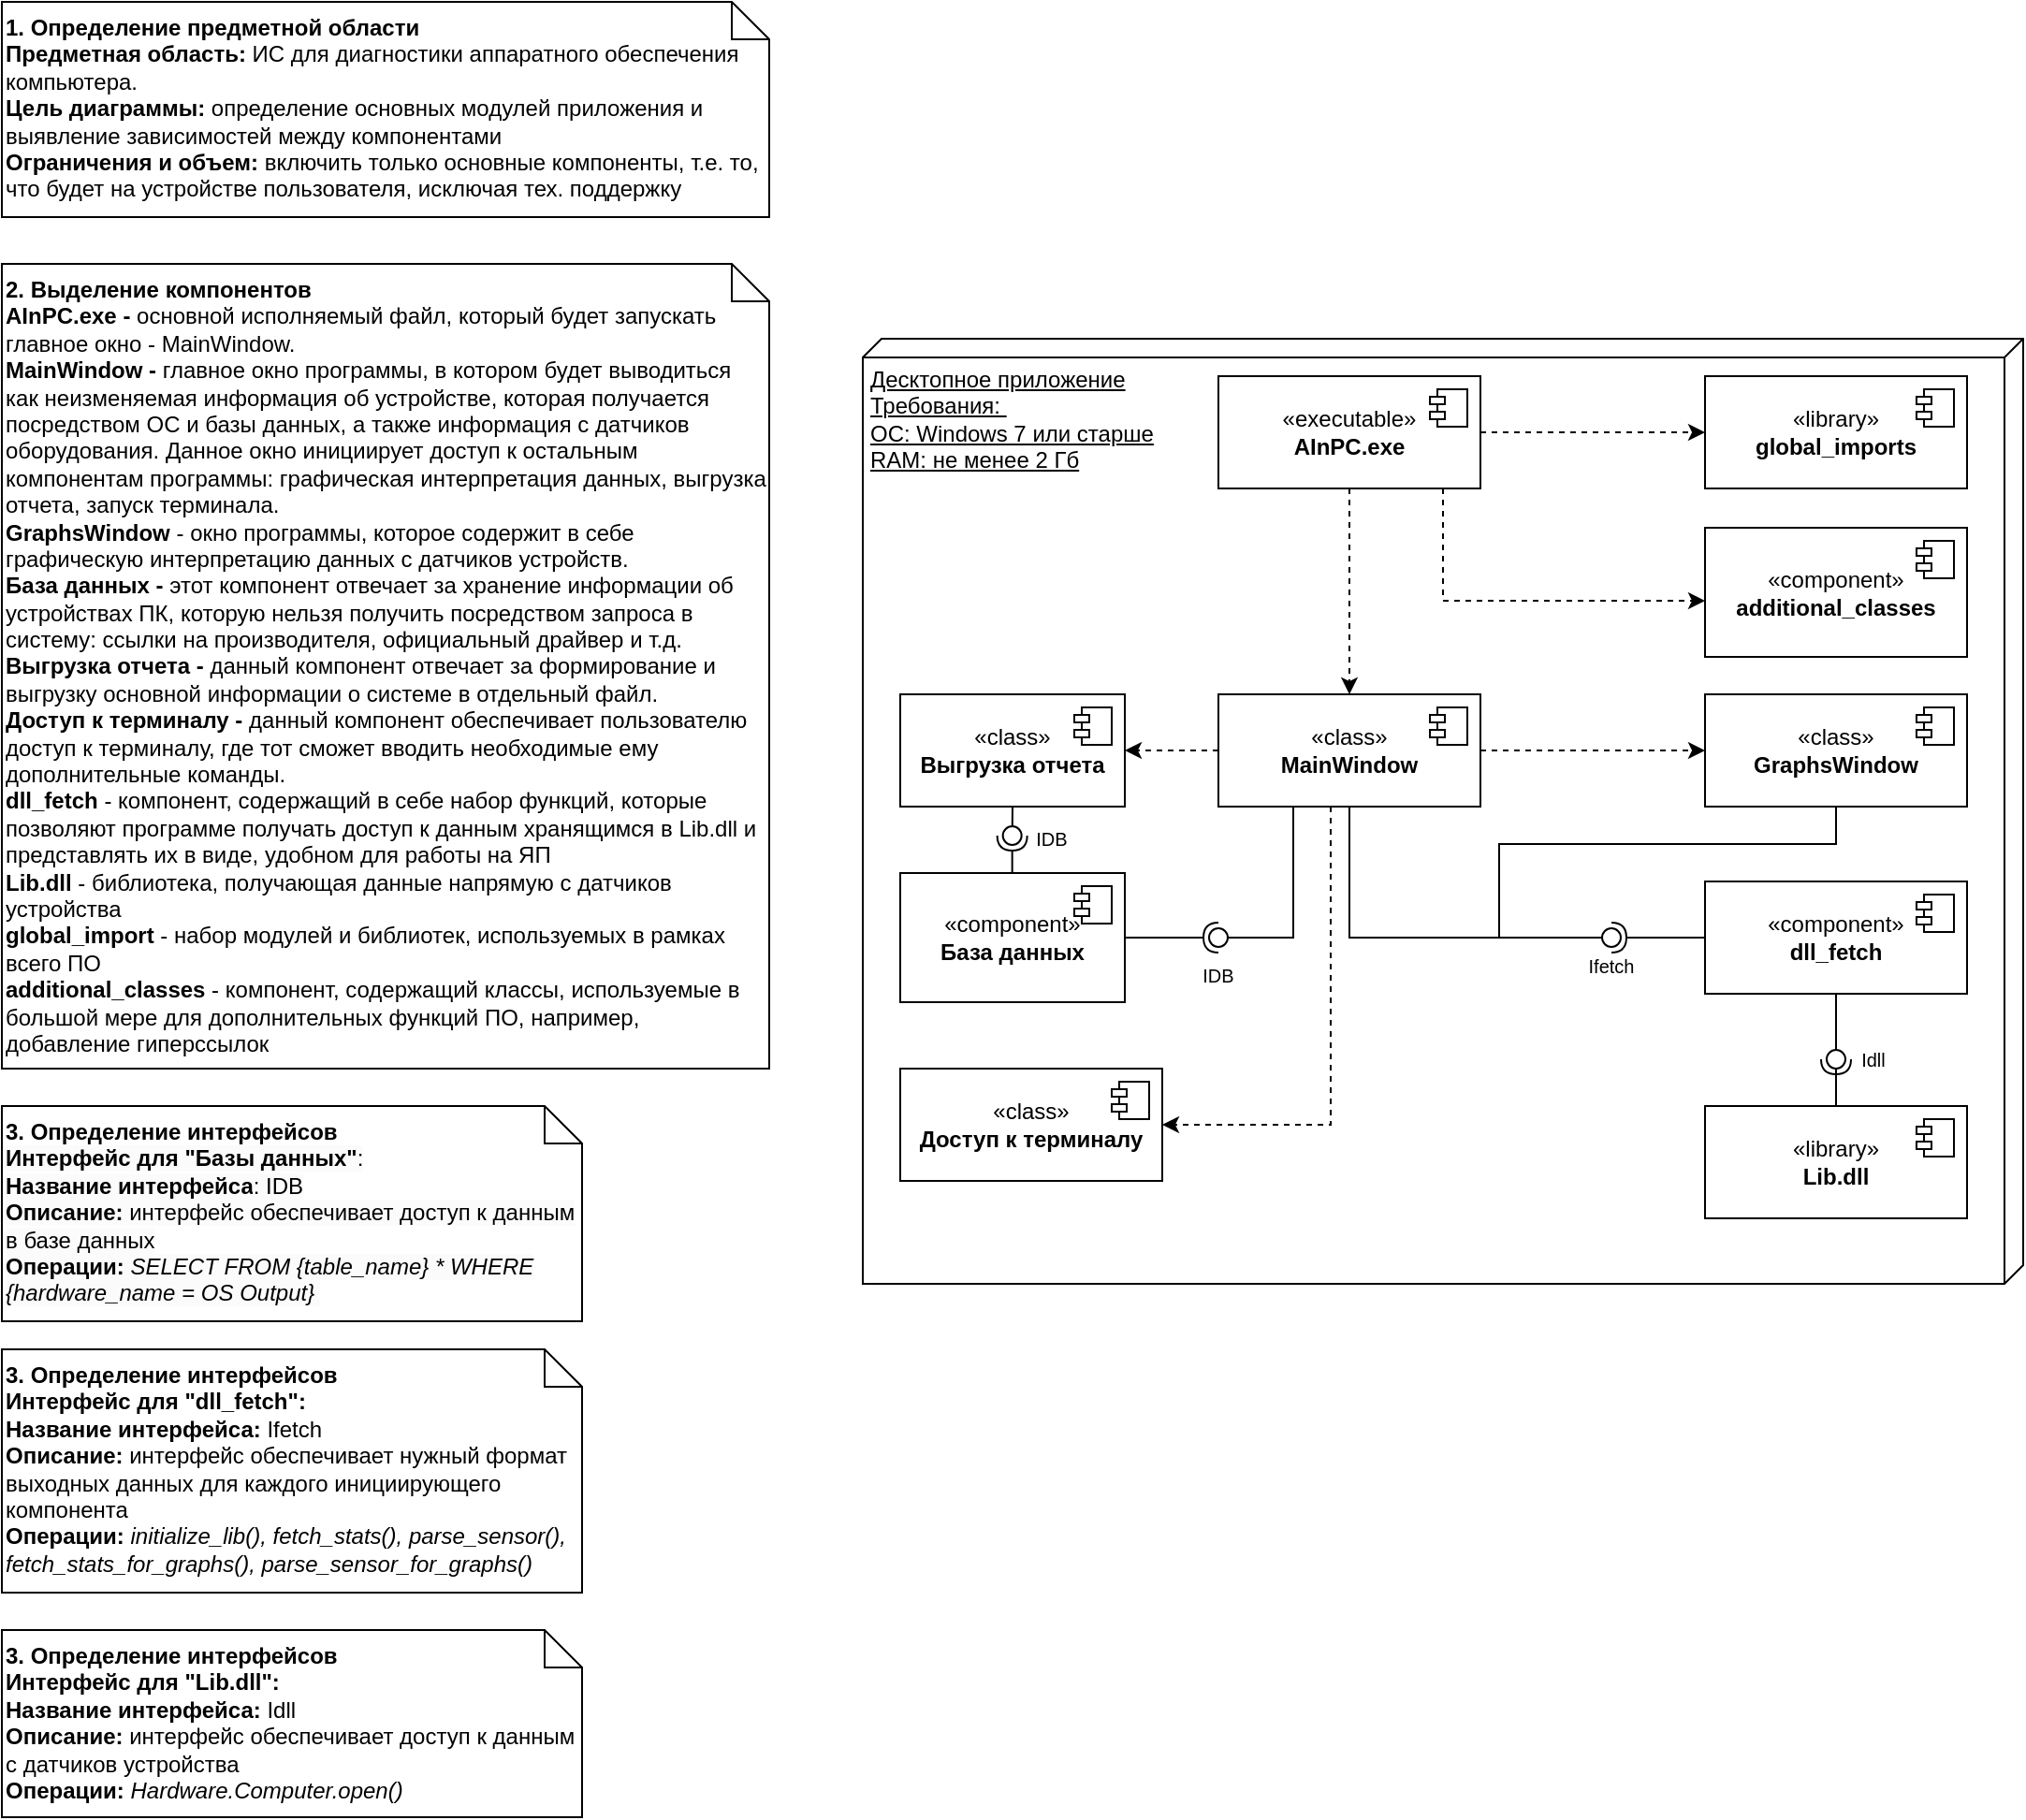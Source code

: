 <mxfile version="22.1.3" type="device">
  <diagram name="Страница — 1" id="YmoKRUBt8WqDrBZ5dWxg">
    <mxGraphModel dx="2853" dy="1163" grid="1" gridSize="10" guides="1" tooltips="1" connect="1" arrows="1" fold="1" page="1" pageScale="1" pageWidth="827" pageHeight="1169" math="0" shadow="0">
      <root>
        <mxCell id="0" />
        <mxCell id="1" parent="0" />
        <mxCell id="K--w75yVvxmzgUsPihoR-3" value="Десктопное приложение&lt;br&gt;Требования:&amp;nbsp;&lt;br&gt;ОС: Windows 7 или старше&lt;br&gt;RAM: не менее 2 Гб&lt;br&gt;" style="verticalAlign=top;align=left;spacingTop=8;spacingLeft=2;spacingRight=12;shape=cube;size=10;direction=south;fontStyle=4;html=1;whiteSpace=wrap;" parent="1" vertex="1">
          <mxGeometry x="150" y="220" width="620" height="505" as="geometry" />
        </mxCell>
        <mxCell id="K--w75yVvxmzgUsPihoR-8" value="&lt;div style=&quot;&quot;&gt;&lt;b style=&quot;border-color: var(--border-color);&quot;&gt;3. Определение интерфейсов&lt;/b&gt;&lt;/div&gt;&lt;b style=&quot;border-color: var(--border-color); color: rgb(0, 0, 0); font-family: Helvetica; font-size: 12px; font-style: normal; font-variant-ligatures: normal; font-variant-caps: normal; letter-spacing: normal; orphans: 2; text-indent: 0px; text-transform: none; widows: 2; word-spacing: 0px; -webkit-text-stroke-width: 0px; background-color: rgb(251, 251, 251); text-decoration-thickness: initial; text-decoration-style: initial; text-decoration-color: initial;&quot;&gt;Интерфейс для &quot;Базы данных&quot;&lt;/b&gt;&lt;span style=&quot;color: rgb(0, 0, 0); font-family: Helvetica; font-size: 12px; font-style: normal; font-variant-ligatures: normal; font-variant-caps: normal; font-weight: 400; letter-spacing: normal; orphans: 2; text-indent: 0px; text-transform: none; widows: 2; word-spacing: 0px; -webkit-text-stroke-width: 0px; background-color: rgb(251, 251, 251); text-decoration-thickness: initial; text-decoration-style: initial; text-decoration-color: initial; float: none; display: inline !important;&quot;&gt;:&lt;/span&gt;&lt;br style=&quot;border-color: var(--border-color); color: rgb(0, 0, 0); font-family: Helvetica; font-size: 12px; font-style: normal; font-variant-ligatures: normal; font-variant-caps: normal; font-weight: 400; letter-spacing: normal; orphans: 2; text-indent: 0px; text-transform: none; widows: 2; word-spacing: 0px; -webkit-text-stroke-width: 0px; background-color: rgb(251, 251, 251); text-decoration-thickness: initial; text-decoration-style: initial; text-decoration-color: initial;&quot;&gt;&lt;b style=&quot;border-color: var(--border-color); color: rgb(0, 0, 0); font-family: Helvetica; font-size: 12px; font-style: normal; font-variant-ligatures: normal; font-variant-caps: normal; letter-spacing: normal; orphans: 2; text-indent: 0px; text-transform: none; widows: 2; word-spacing: 0px; -webkit-text-stroke-width: 0px; background-color: rgb(251, 251, 251); text-decoration-thickness: initial; text-decoration-style: initial; text-decoration-color: initial;&quot;&gt;Название интерфейса&lt;/b&gt;&lt;span style=&quot;color: rgb(0, 0, 0); font-family: Helvetica; font-size: 12px; font-style: normal; font-variant-ligatures: normal; font-variant-caps: normal; font-weight: 400; letter-spacing: normal; orphans: 2; text-indent: 0px; text-transform: none; widows: 2; word-spacing: 0px; -webkit-text-stroke-width: 0px; background-color: rgb(251, 251, 251); text-decoration-thickness: initial; text-decoration-style: initial; text-decoration-color: initial; float: none; display: inline !important;&quot;&gt;: IDB&lt;/span&gt;&lt;br style=&quot;border-color: var(--border-color); color: rgb(0, 0, 0); font-family: Helvetica; font-size: 12px; font-style: normal; font-variant-ligatures: normal; font-variant-caps: normal; font-weight: 400; letter-spacing: normal; orphans: 2; text-indent: 0px; text-transform: none; widows: 2; word-spacing: 0px; -webkit-text-stroke-width: 0px; background-color: rgb(251, 251, 251); text-decoration-thickness: initial; text-decoration-style: initial; text-decoration-color: initial;&quot;&gt;&lt;b style=&quot;border-color: var(--border-color); color: rgb(0, 0, 0); font-family: Helvetica; font-size: 12px; font-style: normal; font-variant-ligatures: normal; font-variant-caps: normal; letter-spacing: normal; orphans: 2; text-indent: 0px; text-transform: none; widows: 2; word-spacing: 0px; -webkit-text-stroke-width: 0px; background-color: rgb(251, 251, 251); text-decoration-thickness: initial; text-decoration-style: initial; text-decoration-color: initial;&quot;&gt;Описание:&lt;/b&gt;&lt;span style=&quot;color: rgb(0, 0, 0); font-family: Helvetica; font-size: 12px; font-variant-ligatures: normal; font-variant-caps: normal; letter-spacing: normal; orphans: 2; text-indent: 0px; text-transform: none; widows: 2; word-spacing: 0px; -webkit-text-stroke-width: 0px; background-color: rgb(251, 251, 251); text-decoration-thickness: initial; text-decoration-style: initial; text-decoration-color: initial; float: none; display: inline !important;&quot;&gt;&amp;nbsp;интерфейс обеспечивает доступ к данным в базе данных&lt;br&gt;&lt;b style=&quot;font-style: normal;&quot;&gt;Операции: &lt;/b&gt;&lt;i&gt;SELECT FROM {table_name} * WHERE {hardware_name = OS Output}&lt;/i&gt;&lt;/span&gt;&lt;span style=&quot;color: rgb(0, 0, 0); font-family: Helvetica; font-size: 12px; font-style: normal; font-variant-ligatures: normal; font-variant-caps: normal; font-weight: 400; letter-spacing: normal; orphans: 2; text-indent: 0px; text-transform: none; widows: 2; word-spacing: 0px; -webkit-text-stroke-width: 0px; background-color: rgb(251, 251, 251); text-decoration-thickness: initial; text-decoration-style: initial; text-decoration-color: initial; float: none; display: inline !important;&quot;&gt;&amp;nbsp;&lt;/span&gt;" style="shape=note;size=20;whiteSpace=wrap;html=1;verticalAlign=top;horizontal=1;align=left;" parent="1" vertex="1">
          <mxGeometry x="-310" y="630" width="310" height="115" as="geometry" />
        </mxCell>
        <mxCell id="K--w75yVvxmzgUsPihoR-15" style="edgeStyle=orthogonalEdgeStyle;rounded=0;orthogonalLoop=1;jettySize=auto;html=1;dashed=1;" parent="1" source="K--w75yVvxmzgUsPihoR-9" target="K--w75yVvxmzgUsPihoR-13" edge="1">
          <mxGeometry relative="1" as="geometry" />
        </mxCell>
        <mxCell id="K--w75yVvxmzgUsPihoR-89" style="edgeStyle=orthogonalEdgeStyle;rounded=0;orthogonalLoop=1;jettySize=auto;html=1;dashed=1;" parent="1" source="K--w75yVvxmzgUsPihoR-9" target="K--w75yVvxmzgUsPihoR-87" edge="1">
          <mxGeometry relative="1" as="geometry" />
        </mxCell>
        <mxCell id="K--w75yVvxmzgUsPihoR-94" style="edgeStyle=orthogonalEdgeStyle;rounded=0;orthogonalLoop=1;jettySize=auto;html=1;dashed=1;" parent="1" source="K--w75yVvxmzgUsPihoR-9" target="K--w75yVvxmzgUsPihoR-90" edge="1">
          <mxGeometry relative="1" as="geometry">
            <Array as="points">
              <mxPoint x="460" y="360" />
            </Array>
          </mxGeometry>
        </mxCell>
        <mxCell id="K--w75yVvxmzgUsPihoR-9" value="«executable»&lt;br&gt;&lt;b&gt;AInPC.exe&lt;/b&gt;" style="html=1;dropTarget=0;whiteSpace=wrap;" parent="1" vertex="1">
          <mxGeometry x="340" y="240" width="140" height="60" as="geometry" />
        </mxCell>
        <mxCell id="K--w75yVvxmzgUsPihoR-10" value="" style="shape=module;jettyWidth=8;jettyHeight=4;" parent="K--w75yVvxmzgUsPihoR-9" vertex="1">
          <mxGeometry x="1" width="20" height="20" relative="1" as="geometry">
            <mxPoint x="-27" y="7" as="offset" />
          </mxGeometry>
        </mxCell>
        <mxCell id="K--w75yVvxmzgUsPihoR-11" value="&lt;b&gt;1. Определение предметной области&lt;br&gt;Предметная область: &lt;/b&gt;ИС для диагностики аппаратного обеспечения компьютера.&lt;br&gt;&lt;b&gt;Цель диаграммы: &lt;/b&gt;определение основных модулей приложения и выявление зависимостей между компонентами&lt;br&gt;&lt;b&gt;Ограничения и объем: &lt;/b&gt;включить только основные компоненты, т.е. то, что будет на устройстве пользователя, исключая тех. поддержку" style="shape=note;size=20;whiteSpace=wrap;html=1;verticalAlign=top;align=left;" parent="1" vertex="1">
          <mxGeometry x="-310" y="40" width="410" height="115" as="geometry" />
        </mxCell>
        <mxCell id="K--w75yVvxmzgUsPihoR-12" value="&lt;b&gt;2. Выделение компонентов&lt;br&gt;AInPC.exe - &lt;/b&gt;основной исполняемый файл, который будет запускать главное окно - MainWindow.&lt;br&gt;&lt;b&gt;MainWindow - &lt;/b&gt;главное окно программы, в котором будет выводиться как неизменяемая информация об устройстве, которая получается посредством ОС и базы данных, а также информация с датчиков оборудования. Данное окно инициирует доступ к остальным компонентам программы: графическая интерпретация данных, выгрузка отчета, запуск терминала.&lt;br&gt;&lt;b&gt;GraphsWindow &lt;/b&gt;- окно программы, которое содержит в себе графическую интерпретацию данных с датчиков устройств.&lt;br&gt;&lt;b&gt;База данных - &lt;/b&gt;этот компонент отвечает за хранение информации об устройствах ПК, которую нельзя получить посредством запроса в систему: ссылки на производителя, официальный драйвер и т.д.&lt;br&gt;&lt;b&gt;Выгрузка отчета - &lt;/b&gt;данный компонент отвечает за формирование и выгрузку основной информации о системе в отдельный файл.&lt;br&gt;&lt;b&gt;Доступ к терминалу - &lt;/b&gt;данный компонент обеспечивает пользователю доступ к терминалу, где тот сможет вводить необходимые ему дополнительные команды.&lt;br&gt;&lt;b&gt;dll_fetch &lt;/b&gt;- компонент, содержащий в себе набор функций, которые позволяют программе получать доступ к данным хранящимся в Lib.dll и представлять их в виде, удобном для работы на ЯП&lt;br&gt;&lt;b&gt;Lib.dll&lt;/b&gt; - библиотека, получающая данные напрямую с датчиков устройства&lt;br&gt;&lt;b&gt;global_import&lt;/b&gt; - набор модулей и библиотек, используемых в рамках всего ПО&lt;br&gt;&lt;b&gt;additional_classes&lt;/b&gt; - компонент, содержащий классы, используемые в большой мере для дополнительных функций ПО, например, добавление гиперссылок" style="shape=note;size=20;whiteSpace=wrap;html=1;verticalAlign=top;align=left;" parent="1" vertex="1">
          <mxGeometry x="-310" y="180" width="410" height="430" as="geometry" />
        </mxCell>
        <mxCell id="K--w75yVvxmzgUsPihoR-19" style="edgeStyle=orthogonalEdgeStyle;rounded=0;orthogonalLoop=1;jettySize=auto;html=1;dashed=1;" parent="1" source="K--w75yVvxmzgUsPihoR-13" target="K--w75yVvxmzgUsPihoR-16" edge="1">
          <mxGeometry relative="1" as="geometry" />
        </mxCell>
        <mxCell id="K--w75yVvxmzgUsPihoR-22" style="edgeStyle=orthogonalEdgeStyle;rounded=0;orthogonalLoop=1;jettySize=auto;html=1;dashed=1;" parent="1" source="K--w75yVvxmzgUsPihoR-13" target="K--w75yVvxmzgUsPihoR-20" edge="1">
          <mxGeometry relative="1" as="geometry" />
        </mxCell>
        <mxCell id="K--w75yVvxmzgUsPihoR-56" style="edgeStyle=orthogonalEdgeStyle;rounded=0;orthogonalLoop=1;jettySize=auto;html=1;endArrow=none;endFill=0;" parent="1" source="K--w75yVvxmzgUsPihoR-13" edge="1">
          <mxGeometry relative="1" as="geometry">
            <mxPoint x="530" y="540" as="targetPoint" />
            <Array as="points">
              <mxPoint x="410" y="540" />
            </Array>
          </mxGeometry>
        </mxCell>
        <mxCell id="K--w75yVvxmzgUsPihoR-68" style="edgeStyle=orthogonalEdgeStyle;rounded=0;orthogonalLoop=1;jettySize=auto;html=1;endArrow=none;endFill=0;" parent="1" source="K--w75yVvxmzgUsPihoR-13" edge="1">
          <mxGeometry relative="1" as="geometry">
            <mxPoint x="360" y="540" as="targetPoint" />
            <Array as="points">
              <mxPoint x="380" y="540" />
            </Array>
          </mxGeometry>
        </mxCell>
        <mxCell id="K--w75yVvxmzgUsPihoR-86" style="edgeStyle=orthogonalEdgeStyle;rounded=0;orthogonalLoop=1;jettySize=auto;html=1;dashed=1;" parent="1" source="K--w75yVvxmzgUsPihoR-13" target="K--w75yVvxmzgUsPihoR-82" edge="1">
          <mxGeometry relative="1" as="geometry">
            <Array as="points">
              <mxPoint x="400" y="640" />
            </Array>
          </mxGeometry>
        </mxCell>
        <mxCell id="K--w75yVvxmzgUsPihoR-13" value="«class»&lt;br&gt;&lt;b&gt;MainWindow&lt;/b&gt;" style="html=1;dropTarget=0;whiteSpace=wrap;" parent="1" vertex="1">
          <mxGeometry x="340" y="410" width="140" height="60" as="geometry" />
        </mxCell>
        <mxCell id="K--w75yVvxmzgUsPihoR-14" value="" style="shape=module;jettyWidth=8;jettyHeight=4;" parent="K--w75yVvxmzgUsPihoR-13" vertex="1">
          <mxGeometry x="1" width="20" height="20" relative="1" as="geometry">
            <mxPoint x="-27" y="7" as="offset" />
          </mxGeometry>
        </mxCell>
        <mxCell id="K--w75yVvxmzgUsPihoR-33" style="edgeStyle=orthogonalEdgeStyle;rounded=0;orthogonalLoop=1;jettySize=auto;html=1;endArrow=none;endFill=0;" parent="1" source="K--w75yVvxmzgUsPihoR-16" edge="1">
          <mxGeometry relative="1" as="geometry">
            <mxPoint x="490" y="540" as="targetPoint" />
            <Array as="points">
              <mxPoint x="670" y="490" />
              <mxPoint x="490" y="490" />
            </Array>
          </mxGeometry>
        </mxCell>
        <mxCell id="K--w75yVvxmzgUsPihoR-16" value="«class»&lt;br&gt;&lt;b&gt;GraphsWindow&lt;/b&gt;" style="html=1;dropTarget=0;whiteSpace=wrap;" parent="1" vertex="1">
          <mxGeometry x="600" y="410" width="140" height="60" as="geometry" />
        </mxCell>
        <mxCell id="K--w75yVvxmzgUsPihoR-17" value="" style="shape=module;jettyWidth=8;jettyHeight=4;" parent="K--w75yVvxmzgUsPihoR-16" vertex="1">
          <mxGeometry x="1" width="20" height="20" relative="1" as="geometry">
            <mxPoint x="-27" y="7" as="offset" />
          </mxGeometry>
        </mxCell>
        <mxCell id="K--w75yVvxmzgUsPihoR-20" value="«class»&lt;br&gt;&lt;b&gt;Выгрузка отчета&lt;/b&gt;" style="html=1;dropTarget=0;whiteSpace=wrap;" parent="1" vertex="1">
          <mxGeometry x="170" y="410" width="120" height="60" as="geometry" />
        </mxCell>
        <mxCell id="K--w75yVvxmzgUsPihoR-21" value="" style="shape=module;jettyWidth=8;jettyHeight=4;" parent="K--w75yVvxmzgUsPihoR-20" vertex="1">
          <mxGeometry x="1" width="20" height="20" relative="1" as="geometry">
            <mxPoint x="-27" y="7" as="offset" />
          </mxGeometry>
        </mxCell>
        <mxCell id="K--w75yVvxmzgUsPihoR-55" style="edgeStyle=orthogonalEdgeStyle;rounded=0;orthogonalLoop=1;jettySize=auto;html=1;endArrow=none;endFill=0;" parent="1" source="K--w75yVvxmzgUsPihoR-23" edge="1">
          <mxGeometry relative="1" as="geometry">
            <mxPoint x="570" y="540" as="targetPoint" />
          </mxGeometry>
        </mxCell>
        <mxCell id="K--w75yVvxmzgUsPihoR-57" style="edgeStyle=orthogonalEdgeStyle;rounded=0;orthogonalLoop=1;jettySize=auto;html=1;endArrow=none;endFill=0;" parent="1" source="K--w75yVvxmzgUsPihoR-23" edge="1">
          <mxGeometry relative="1" as="geometry">
            <mxPoint x="670" y="590" as="targetPoint" />
          </mxGeometry>
        </mxCell>
        <mxCell id="K--w75yVvxmzgUsPihoR-23" value="«component»&lt;br&gt;&lt;b&gt;dll_fetch&lt;/b&gt;" style="html=1;dropTarget=0;whiteSpace=wrap;" parent="1" vertex="1">
          <mxGeometry x="600" y="510" width="140" height="60" as="geometry" />
        </mxCell>
        <mxCell id="K--w75yVvxmzgUsPihoR-24" value="" style="shape=module;jettyWidth=8;jettyHeight=4;" parent="K--w75yVvxmzgUsPihoR-23" vertex="1">
          <mxGeometry x="1" width="20" height="20" relative="1" as="geometry">
            <mxPoint x="-27" y="7" as="offset" />
          </mxGeometry>
        </mxCell>
        <mxCell id="K--w75yVvxmzgUsPihoR-25" value="&lt;b&gt;3. Определение интерфейсов&lt;br&gt;Интерфейс для &quot;dll_fetch&quot;:&lt;br&gt;Название интерфейса: &lt;/b&gt;Ifetch&lt;br&gt;&lt;b&gt;Описание:&lt;/b&gt;&amp;nbsp;интерфейс обеспечивает нужный формат выходных данных для каждого инициирующего компонента&lt;br&gt;&lt;b&gt;Операции: &lt;/b&gt;&lt;i&gt;initialize_lib(), fetch_stats(), parse_sensor(), fetch_stats_for_graphs(), parse_sensor_for_graphs()&amp;nbsp;&lt;/i&gt;" style="shape=note;size=20;whiteSpace=wrap;html=1;verticalAlign=top;align=left;" parent="1" vertex="1">
          <mxGeometry x="-310" y="760" width="310" height="130" as="geometry" />
        </mxCell>
        <mxCell id="K--w75yVvxmzgUsPihoR-36" value="&lt;b&gt;3. Определение интерфейсов&lt;br&gt;Интерфейс для &quot;Lib.dll&quot;:&lt;br&gt;Название интерфейса: &lt;/b&gt;Idll&lt;br&gt;&lt;b&gt;Описание: &lt;/b&gt;интерфейс обеспечивает доступ к данным с датчиков устройства&lt;br&gt;&lt;b&gt;Операции: &lt;/b&gt;&lt;i&gt;Hardware.Computer.open()&lt;/i&gt;" style="shape=note;size=20;whiteSpace=wrap;html=1;verticalAlign=top;align=left;" parent="1" vertex="1">
          <mxGeometry x="-310" y="910" width="310" height="100" as="geometry" />
        </mxCell>
        <mxCell id="K--w75yVvxmzgUsPihoR-58" style="edgeStyle=orthogonalEdgeStyle;rounded=0;orthogonalLoop=1;jettySize=auto;html=1;endArrow=none;endFill=0;" parent="1" source="K--w75yVvxmzgUsPihoR-37" edge="1">
          <mxGeometry relative="1" as="geometry">
            <mxPoint x="670" y="620" as="targetPoint" />
          </mxGeometry>
        </mxCell>
        <mxCell id="K--w75yVvxmzgUsPihoR-37" value="«library»&lt;br&gt;&lt;b&gt;Lib.dll&lt;/b&gt;" style="html=1;dropTarget=0;whiteSpace=wrap;" parent="1" vertex="1">
          <mxGeometry x="600" y="630" width="140" height="60" as="geometry" />
        </mxCell>
        <mxCell id="K--w75yVvxmzgUsPihoR-38" value="" style="shape=module;jettyWidth=8;jettyHeight=4;" parent="K--w75yVvxmzgUsPihoR-37" vertex="1">
          <mxGeometry x="1" width="20" height="20" relative="1" as="geometry">
            <mxPoint x="-27" y="7" as="offset" />
          </mxGeometry>
        </mxCell>
        <mxCell id="K--w75yVvxmzgUsPihoR-45" value="" style="group;direction=west;rotation=90;" parent="1" vertex="1" connectable="0">
          <mxGeometry x="650" y="600" width="40" height="10" as="geometry" />
        </mxCell>
        <mxCell id="K--w75yVvxmzgUsPihoR-42" value="" style="rounded=0;orthogonalLoop=1;jettySize=auto;html=1;endArrow=halfCircle;endFill=0;endSize=6;strokeWidth=1;sketch=0;" parent="K--w75yVvxmzgUsPihoR-45" target="K--w75yVvxmzgUsPihoR-44" edge="1">
          <mxGeometry relative="1" as="geometry">
            <mxPoint x="20" y="25" as="sourcePoint" />
          </mxGeometry>
        </mxCell>
        <mxCell id="K--w75yVvxmzgUsPihoR-43" value="" style="rounded=0;orthogonalLoop=1;jettySize=auto;html=1;endArrow=oval;endFill=0;sketch=0;sourcePerimeterSpacing=0;targetPerimeterSpacing=0;endSize=10;" parent="K--w75yVvxmzgUsPihoR-45" target="K--w75yVvxmzgUsPihoR-44" edge="1">
          <mxGeometry relative="1" as="geometry">
            <mxPoint x="20" y="-15" as="sourcePoint" />
          </mxGeometry>
        </mxCell>
        <mxCell id="K--w75yVvxmzgUsPihoR-44" value="" style="ellipse;whiteSpace=wrap;html=1;align=center;aspect=fixed;fillColor=none;strokeColor=none;resizable=0;perimeter=centerPerimeter;rotatable=0;allowArrows=0;points=[];outlineConnect=1;rotation=90;" parent="K--w75yVvxmzgUsPihoR-45" vertex="1">
          <mxGeometry x="15" width="10" height="10" as="geometry" />
        </mxCell>
        <mxCell id="K--w75yVvxmzgUsPihoR-30" value="" style="ellipse;whiteSpace=wrap;html=1;align=center;aspect=fixed;fillColor=none;strokeColor=none;resizable=0;perimeter=centerPerimeter;rotatable=0;allowArrows=0;points=[];outlineConnect=1;" parent="1" vertex="1">
          <mxGeometry x="555" y="535" width="10" height="10" as="geometry" />
        </mxCell>
        <mxCell id="K--w75yVvxmzgUsPihoR-34" value="&lt;font style=&quot;font-size: 10px;&quot;&gt;Ifetch&lt;/font&gt;" style="text;html=1;strokeColor=none;fillColor=none;align=center;verticalAlign=middle;whiteSpace=wrap;rounded=0;" parent="1" vertex="1">
          <mxGeometry x="520" y="540" width="60" height="30" as="geometry" />
        </mxCell>
        <mxCell id="K--w75yVvxmzgUsPihoR-50" value="" style="group;direction=west;rotation=0;" parent="1" vertex="1" connectable="0">
          <mxGeometry x="530" y="535" width="40" height="10" as="geometry" />
        </mxCell>
        <mxCell id="K--w75yVvxmzgUsPihoR-51" value="" style="rounded=0;orthogonalLoop=1;jettySize=auto;html=1;endArrow=halfCircle;endFill=0;endSize=6;strokeWidth=1;sketch=0;" parent="K--w75yVvxmzgUsPihoR-50" target="K--w75yVvxmzgUsPihoR-53" edge="1">
          <mxGeometry relative="1" as="geometry">
            <mxPoint x="40" y="5" as="sourcePoint" />
          </mxGeometry>
        </mxCell>
        <mxCell id="K--w75yVvxmzgUsPihoR-52" value="" style="rounded=0;orthogonalLoop=1;jettySize=auto;html=1;endArrow=oval;endFill=0;sketch=0;sourcePerimeterSpacing=0;targetPerimeterSpacing=0;endSize=10;" parent="K--w75yVvxmzgUsPihoR-50" target="K--w75yVvxmzgUsPihoR-53" edge="1">
          <mxGeometry relative="1" as="geometry">
            <mxPoint y="5" as="sourcePoint" />
          </mxGeometry>
        </mxCell>
        <mxCell id="K--w75yVvxmzgUsPihoR-53" value="" style="ellipse;whiteSpace=wrap;html=1;align=center;aspect=fixed;fillColor=none;strokeColor=none;resizable=0;perimeter=centerPerimeter;rotatable=0;allowArrows=0;points=[];outlineConnect=1;rotation=0;" parent="K--w75yVvxmzgUsPihoR-50" vertex="1">
          <mxGeometry x="15" width="10" height="10" as="geometry" />
        </mxCell>
        <mxCell id="K--w75yVvxmzgUsPihoR-59" value="&lt;font style=&quot;font-size: 10px;&quot;&gt;Idll&lt;/font&gt;" style="text;html=1;strokeColor=none;fillColor=none;align=center;verticalAlign=middle;whiteSpace=wrap;rounded=0;" parent="1" vertex="1">
          <mxGeometry x="660" y="590" width="60" height="30" as="geometry" />
        </mxCell>
        <mxCell id="K--w75yVvxmzgUsPihoR-67" style="edgeStyle=orthogonalEdgeStyle;rounded=0;orthogonalLoop=1;jettySize=auto;html=1;endArrow=none;endFill=0;" parent="1" source="K--w75yVvxmzgUsPihoR-60" edge="1">
          <mxGeometry relative="1" as="geometry">
            <mxPoint x="330" y="540" as="targetPoint" />
          </mxGeometry>
        </mxCell>
        <mxCell id="K--w75yVvxmzgUsPihoR-60" value="«component»&lt;br&gt;&lt;b&gt;База данных&lt;/b&gt;" style="html=1;dropTarget=0;whiteSpace=wrap;" parent="1" vertex="1">
          <mxGeometry x="170" y="505.5" width="120" height="69" as="geometry" />
        </mxCell>
        <mxCell id="K--w75yVvxmzgUsPihoR-61" value="" style="shape=module;jettyWidth=8;jettyHeight=4;" parent="K--w75yVvxmzgUsPihoR-60" vertex="1">
          <mxGeometry x="1" width="20" height="20" relative="1" as="geometry">
            <mxPoint x="-27" y="7" as="offset" />
          </mxGeometry>
        </mxCell>
        <mxCell id="K--w75yVvxmzgUsPihoR-63" value="" style="group;direction=west;rotation=-90;" parent="1" vertex="1" connectable="0">
          <mxGeometry x="320" y="535" width="50" height="40" as="geometry" />
        </mxCell>
        <mxCell id="K--w75yVvxmzgUsPihoR-64" value="" style="rounded=0;orthogonalLoop=1;jettySize=auto;html=1;endArrow=halfCircle;endFill=0;endSize=6;strokeWidth=1;sketch=0;" parent="K--w75yVvxmzgUsPihoR-63" target="K--w75yVvxmzgUsPihoR-66" edge="1">
          <mxGeometry relative="1" as="geometry">
            <mxPoint y="5" as="sourcePoint" />
          </mxGeometry>
        </mxCell>
        <mxCell id="K--w75yVvxmzgUsPihoR-65" value="" style="rounded=0;orthogonalLoop=1;jettySize=auto;html=1;endArrow=oval;endFill=0;sketch=0;sourcePerimeterSpacing=0;targetPerimeterSpacing=0;endSize=10;" parent="K--w75yVvxmzgUsPihoR-63" target="K--w75yVvxmzgUsPihoR-66" edge="1">
          <mxGeometry relative="1" as="geometry">
            <mxPoint x="40" y="5" as="sourcePoint" />
          </mxGeometry>
        </mxCell>
        <mxCell id="K--w75yVvxmzgUsPihoR-66" value="" style="ellipse;whiteSpace=wrap;html=1;align=center;aspect=fixed;fillColor=none;strokeColor=none;resizable=0;perimeter=centerPerimeter;rotatable=0;allowArrows=0;points=[];outlineConnect=1;rotation=-180;" parent="K--w75yVvxmzgUsPihoR-63" vertex="1">
          <mxGeometry x="15" width="10" height="10" as="geometry" />
        </mxCell>
        <mxCell id="K--w75yVvxmzgUsPihoR-69" value="&lt;span style=&quot;font-size: 10px;&quot;&gt;IDB&lt;/span&gt;" style="text;html=1;strokeColor=none;fillColor=none;align=center;verticalAlign=middle;whiteSpace=wrap;rounded=0;" parent="K--w75yVvxmzgUsPihoR-63" vertex="1">
          <mxGeometry x="-10" y="10" width="60" height="30" as="geometry" />
        </mxCell>
        <mxCell id="K--w75yVvxmzgUsPihoR-77" value="" style="rounded=0;orthogonalLoop=1;jettySize=auto;html=1;endArrow=halfCircle;endFill=0;endSize=6;strokeWidth=1;sketch=0;" parent="1" edge="1">
          <mxGeometry relative="1" as="geometry">
            <mxPoint x="229.83" y="505.5" as="sourcePoint" />
            <mxPoint x="229.83" y="485.5" as="targetPoint" />
          </mxGeometry>
        </mxCell>
        <mxCell id="K--w75yVvxmzgUsPihoR-78" value="" style="rounded=0;orthogonalLoop=1;jettySize=auto;html=1;endArrow=oval;endFill=0;sketch=0;sourcePerimeterSpacing=0;targetPerimeterSpacing=0;endSize=10;" parent="1" edge="1">
          <mxGeometry relative="1" as="geometry">
            <mxPoint x="230" y="470" as="sourcePoint" />
            <mxPoint x="229.83" y="485.5" as="targetPoint" />
          </mxGeometry>
        </mxCell>
        <mxCell id="K--w75yVvxmzgUsPihoR-79" value="" style="ellipse;whiteSpace=wrap;html=1;align=center;aspect=fixed;fillColor=none;strokeColor=none;resizable=0;perimeter=centerPerimeter;rotatable=0;allowArrows=0;points=[];outlineConnect=1;" parent="1" vertex="1">
          <mxGeometry x="255" y="750" width="10" height="10" as="geometry" />
        </mxCell>
        <mxCell id="K--w75yVvxmzgUsPihoR-81" value="&lt;span style=&quot;font-size: 10px;&quot;&gt;IDB&lt;/span&gt;" style="text;html=1;strokeColor=none;fillColor=none;align=center;verticalAlign=middle;whiteSpace=wrap;rounded=0;" parent="1" vertex="1">
          <mxGeometry x="221" y="472" width="60" height="30" as="geometry" />
        </mxCell>
        <mxCell id="K--w75yVvxmzgUsPihoR-82" value="«class»&lt;br&gt;&lt;b&gt;Доступ к терминалу&lt;/b&gt;" style="html=1;dropTarget=0;whiteSpace=wrap;" parent="1" vertex="1">
          <mxGeometry x="170" y="610" width="140" height="60" as="geometry" />
        </mxCell>
        <mxCell id="K--w75yVvxmzgUsPihoR-83" value="" style="shape=module;jettyWidth=8;jettyHeight=4;" parent="K--w75yVvxmzgUsPihoR-82" vertex="1">
          <mxGeometry x="1" width="20" height="20" relative="1" as="geometry">
            <mxPoint x="-27" y="7" as="offset" />
          </mxGeometry>
        </mxCell>
        <mxCell id="K--w75yVvxmzgUsPihoR-87" value="«library»&lt;br&gt;&lt;b&gt;global_imports&lt;/b&gt;" style="html=1;dropTarget=0;whiteSpace=wrap;" parent="1" vertex="1">
          <mxGeometry x="600" y="240" width="140" height="60" as="geometry" />
        </mxCell>
        <mxCell id="K--w75yVvxmzgUsPihoR-88" value="" style="shape=module;jettyWidth=8;jettyHeight=4;" parent="K--w75yVvxmzgUsPihoR-87" vertex="1">
          <mxGeometry x="1" width="20" height="20" relative="1" as="geometry">
            <mxPoint x="-27" y="7" as="offset" />
          </mxGeometry>
        </mxCell>
        <mxCell id="K--w75yVvxmzgUsPihoR-90" value="«component»&lt;br&gt;&lt;b&gt;additional_classes&lt;/b&gt;" style="html=1;dropTarget=0;whiteSpace=wrap;" parent="1" vertex="1">
          <mxGeometry x="600" y="321" width="140" height="69" as="geometry" />
        </mxCell>
        <mxCell id="K--w75yVvxmzgUsPihoR-91" value="" style="shape=module;jettyWidth=8;jettyHeight=4;" parent="K--w75yVvxmzgUsPihoR-90" vertex="1">
          <mxGeometry x="1" width="20" height="20" relative="1" as="geometry">
            <mxPoint x="-27" y="7" as="offset" />
          </mxGeometry>
        </mxCell>
      </root>
    </mxGraphModel>
  </diagram>
</mxfile>
